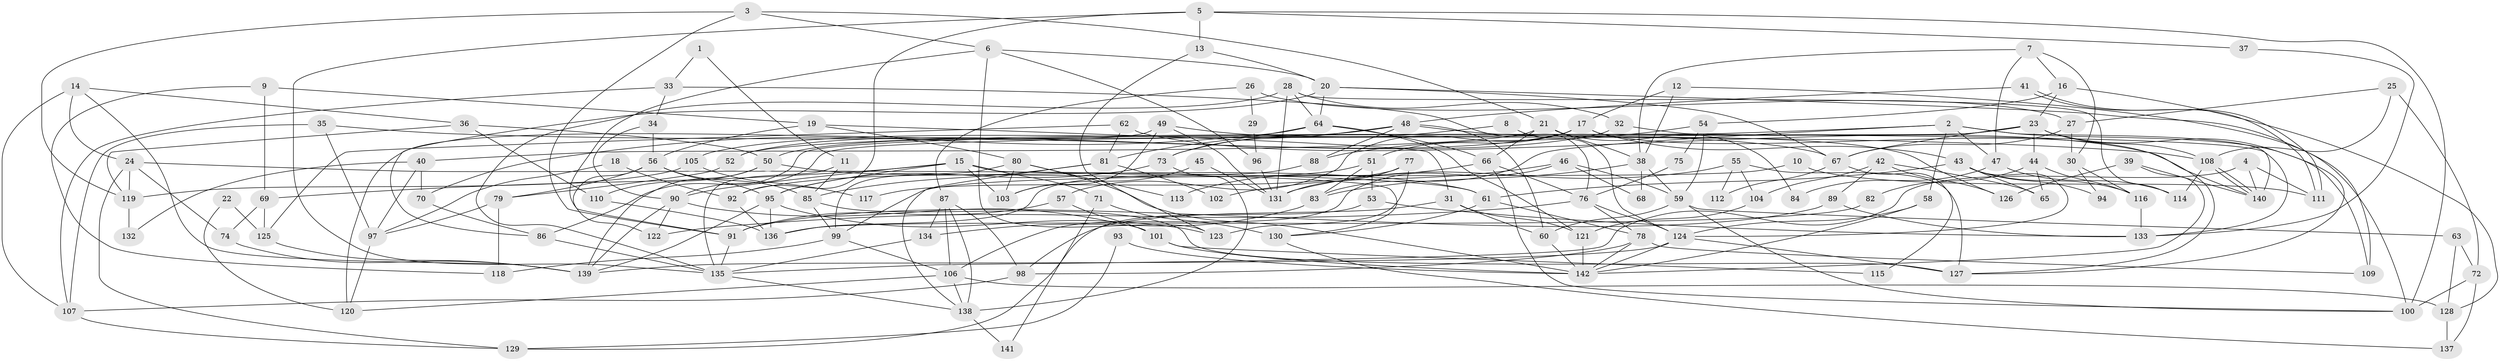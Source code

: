 // coarse degree distribution, {3: 0.16470588235294117, 2: 0.16470588235294117, 5: 0.16470588235294117, 4: 0.21176470588235294, 11: 0.011764705882352941, 8: 0.09411764705882353, 9: 0.011764705882352941, 6: 0.10588235294117647, 7: 0.047058823529411764, 14: 0.011764705882352941, 12: 0.011764705882352941}
// Generated by graph-tools (version 1.1) at 2025/53/03/04/25 21:53:02]
// undirected, 142 vertices, 284 edges
graph export_dot {
graph [start="1"]
  node [color=gray90,style=filled];
  1;
  2;
  3;
  4;
  5;
  6;
  7;
  8;
  9;
  10;
  11;
  12;
  13;
  14;
  15;
  16;
  17;
  18;
  19;
  20;
  21;
  22;
  23;
  24;
  25;
  26;
  27;
  28;
  29;
  30;
  31;
  32;
  33;
  34;
  35;
  36;
  37;
  38;
  39;
  40;
  41;
  42;
  43;
  44;
  45;
  46;
  47;
  48;
  49;
  50;
  51;
  52;
  53;
  54;
  55;
  56;
  57;
  58;
  59;
  60;
  61;
  62;
  63;
  64;
  65;
  66;
  67;
  68;
  69;
  70;
  71;
  72;
  73;
  74;
  75;
  76;
  77;
  78;
  79;
  80;
  81;
  82;
  83;
  84;
  85;
  86;
  87;
  88;
  89;
  90;
  91;
  92;
  93;
  94;
  95;
  96;
  97;
  98;
  99;
  100;
  101;
  102;
  103;
  104;
  105;
  106;
  107;
  108;
  109;
  110;
  111;
  112;
  113;
  114;
  115;
  116;
  117;
  118;
  119;
  120;
  121;
  122;
  123;
  124;
  125;
  126;
  127;
  128;
  129;
  130;
  131;
  132;
  133;
  134;
  135;
  136;
  137;
  138;
  139;
  140;
  141;
  142;
  1 -- 33;
  1 -- 11;
  2 -- 58;
  2 -- 83;
  2 -- 47;
  2 -- 52;
  2 -- 109;
  2 -- 140;
  3 -- 91;
  3 -- 6;
  3 -- 21;
  3 -- 119;
  4 -- 140;
  4 -- 135;
  4 -- 111;
  5 -- 100;
  5 -- 135;
  5 -- 13;
  5 -- 37;
  5 -- 92;
  6 -- 20;
  6 -- 123;
  6 -- 91;
  6 -- 96;
  7 -- 47;
  7 -- 38;
  7 -- 16;
  7 -- 30;
  8 -- 73;
  8 -- 124;
  9 -- 69;
  9 -- 19;
  9 -- 118;
  10 -- 99;
  10 -- 111;
  11 -- 135;
  11 -- 85;
  12 -- 38;
  12 -- 17;
  12 -- 109;
  13 -- 20;
  13 -- 123;
  14 -- 139;
  14 -- 36;
  14 -- 24;
  14 -- 107;
  15 -- 130;
  15 -- 90;
  15 -- 69;
  15 -- 71;
  15 -- 95;
  15 -- 103;
  16 -- 23;
  16 -- 54;
  16 -- 128;
  17 -- 57;
  17 -- 43;
  17 -- 51;
  17 -- 52;
  17 -- 127;
  18 -- 92;
  18 -- 97;
  19 -- 56;
  19 -- 80;
  19 -- 31;
  20 -- 86;
  20 -- 67;
  20 -- 64;
  20 -- 100;
  21 -- 66;
  21 -- 38;
  21 -- 40;
  21 -- 84;
  22 -- 125;
  22 -- 120;
  23 -- 90;
  23 -- 127;
  23 -- 44;
  23 -- 67;
  23 -- 86;
  23 -- 108;
  24 -- 74;
  24 -- 61;
  24 -- 119;
  24 -- 129;
  25 -- 72;
  25 -- 108;
  25 -- 27;
  26 -- 87;
  26 -- 27;
  26 -- 29;
  27 -- 67;
  27 -- 30;
  28 -- 64;
  28 -- 135;
  28 -- 32;
  28 -- 114;
  28 -- 131;
  29 -- 96;
  30 -- 94;
  30 -- 116;
  31 -- 98;
  31 -- 60;
  31 -- 121;
  32 -- 50;
  32 -- 133;
  33 -- 107;
  33 -- 76;
  33 -- 34;
  34 -- 56;
  34 -- 90;
  35 -- 107;
  35 -- 108;
  35 -- 97;
  36 -- 110;
  36 -- 119;
  36 -- 50;
  37 -- 133;
  38 -- 59;
  38 -- 68;
  38 -- 83;
  39 -- 142;
  39 -- 140;
  39 -- 126;
  40 -- 70;
  40 -- 97;
  40 -- 132;
  41 -- 48;
  41 -- 111;
  41 -- 111;
  42 -- 89;
  42 -- 126;
  42 -- 65;
  42 -- 104;
  43 -- 61;
  43 -- 116;
  43 -- 65;
  43 -- 94;
  43 -- 124;
  44 -- 65;
  44 -- 82;
  44 -- 116;
  45 -- 131;
  45 -- 103;
  46 -- 106;
  46 -- 59;
  46 -- 68;
  46 -- 102;
  47 -- 114;
  47 -- 84;
  48 -- 60;
  48 -- 73;
  48 -- 88;
  48 -- 105;
  48 -- 126;
  49 -- 120;
  49 -- 131;
  49 -- 67;
  49 -- 103;
  50 -- 61;
  50 -- 110;
  50 -- 139;
  51 -- 92;
  51 -- 53;
  51 -- 83;
  52 -- 79;
  53 -- 133;
  53 -- 129;
  54 -- 59;
  54 -- 75;
  54 -- 88;
  55 -- 127;
  55 -- 104;
  55 -- 112;
  55 -- 131;
  56 -- 79;
  56 -- 122;
  56 -- 85;
  56 -- 95;
  57 -- 101;
  57 -- 91;
  58 -- 124;
  58 -- 142;
  59 -- 100;
  59 -- 60;
  59 -- 63;
  60 -- 142;
  61 -- 78;
  61 -- 130;
  62 -- 140;
  62 -- 81;
  62 -- 125;
  63 -- 128;
  63 -- 72;
  64 -- 121;
  64 -- 66;
  64 -- 70;
  64 -- 81;
  66 -- 76;
  66 -- 100;
  66 -- 113;
  67 -- 112;
  67 -- 115;
  69 -- 125;
  69 -- 74;
  70 -- 86;
  71 -- 130;
  71 -- 141;
  72 -- 100;
  72 -- 137;
  73 -- 95;
  73 -- 138;
  74 -- 139;
  75 -- 76;
  76 -- 124;
  76 -- 78;
  76 -- 122;
  77 -- 131;
  77 -- 123;
  77 -- 117;
  78 -- 109;
  78 -- 142;
  78 -- 98;
  79 -- 97;
  79 -- 118;
  80 -- 99;
  80 -- 103;
  80 -- 113;
  80 -- 142;
  81 -- 85;
  81 -- 102;
  81 -- 138;
  82 -- 136;
  83 -- 134;
  85 -- 127;
  85 -- 99;
  86 -- 135;
  87 -- 98;
  87 -- 138;
  87 -- 106;
  87 -- 134;
  88 -- 136;
  89 -- 91;
  89 -- 133;
  90 -- 139;
  90 -- 101;
  90 -- 122;
  91 -- 135;
  92 -- 136;
  93 -- 129;
  93 -- 142;
  95 -- 123;
  95 -- 136;
  95 -- 139;
  96 -- 131;
  97 -- 120;
  98 -- 107;
  99 -- 118;
  99 -- 106;
  101 -- 142;
  101 -- 115;
  104 -- 121;
  105 -- 119;
  105 -- 117;
  106 -- 120;
  106 -- 128;
  106 -- 138;
  107 -- 129;
  108 -- 140;
  108 -- 140;
  108 -- 114;
  110 -- 136;
  116 -- 133;
  119 -- 132;
  121 -- 142;
  124 -- 139;
  124 -- 127;
  124 -- 142;
  125 -- 139;
  128 -- 137;
  130 -- 137;
  134 -- 135;
  135 -- 138;
  138 -- 141;
}
